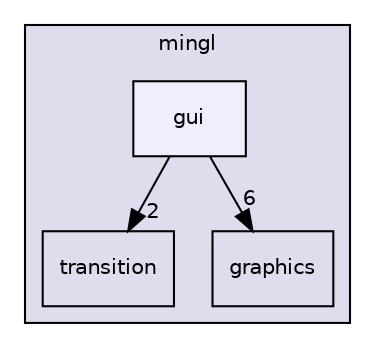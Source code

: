 digraph "/home/alexandre/Documents/sae_pacman/MinGL2/include/mingl/gui" {
  compound=true
  node [ fontsize="10", fontname="Helvetica"];
  edge [ labelfontsize="10", labelfontname="Helvetica"];
  subgraph clusterdir_f8c624517f1fa416a29e3faa06af59b8 {
    graph [ bgcolor="#ddddee", pencolor="black", label="mingl" fontname="Helvetica", fontsize="10", URL="dir_f8c624517f1fa416a29e3faa06af59b8.html"]
  dir_5e58b8f61720c9ee911f119fae9db3f7 [shape=box label="transition" URL="dir_5e58b8f61720c9ee911f119fae9db3f7.html"];
  dir_e35c93c05e64765563ca3e4f8f86543c [shape=box label="graphics" URL="dir_e35c93c05e64765563ca3e4f8f86543c.html"];
  dir_2c5d2b905d16249c4d92f45e01192c2a [shape=box, label="gui", style="filled", fillcolor="#eeeeff", pencolor="black", URL="dir_2c5d2b905d16249c4d92f45e01192c2a.html"];
  }
  dir_2c5d2b905d16249c4d92f45e01192c2a->dir_5e58b8f61720c9ee911f119fae9db3f7 [headlabel="2", labeldistance=1.5 headhref="dir_000019_000022.html"];
  dir_2c5d2b905d16249c4d92f45e01192c2a->dir_e35c93c05e64765563ca3e4f8f86543c [headlabel="6", labeldistance=1.5 headhref="dir_000019_000018.html"];
}
